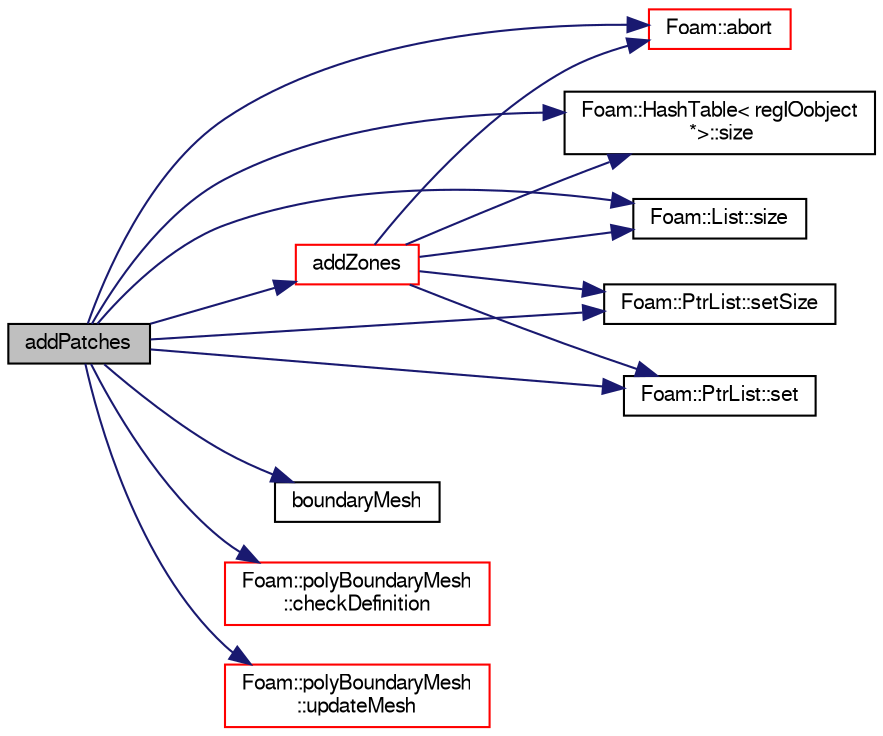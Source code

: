 digraph "addPatches"
{
  bgcolor="transparent";
  edge [fontname="FreeSans",fontsize="10",labelfontname="FreeSans",labelfontsize="10"];
  node [fontname="FreeSans",fontsize="10",shape=record];
  rankdir="LR";
  Node18445 [label="addPatches",height=0.2,width=0.4,color="black", fillcolor="grey75", style="filled", fontcolor="black"];
  Node18445 -> Node18446 [color="midnightblue",fontsize="10",style="solid",fontname="FreeSans"];
  Node18446 [label="Foam::abort",height=0.2,width=0.4,color="red",URL="$a21124.html#a447107a607d03e417307c203fa5fb44b"];
  Node18445 -> Node18489 [color="midnightblue",fontsize="10",style="solid",fontname="FreeSans"];
  Node18489 [label="addZones",height=0.2,width=0.4,color="red",URL="$a27410.html#a2e9c425fb50ce986acf3eb59fa7f1935",tooltip="Add mesh zones. "];
  Node18489 -> Node18491 [color="midnightblue",fontsize="10",style="solid",fontname="FreeSans"];
  Node18491 [label="Foam::HashTable\< regIOobject\l *\>::size",height=0.2,width=0.4,color="black",URL="$a25702.html#a47b3bf30da1eb3ab8076b5fbe00e0494",tooltip="Return number of elements in table. "];
  Node18489 -> Node18446 [color="midnightblue",fontsize="10",style="solid",fontname="FreeSans"];
  Node18489 -> Node18496 [color="midnightblue",fontsize="10",style="solid",fontname="FreeSans"];
  Node18496 [label="Foam::List::size",height=0.2,width=0.4,color="black",URL="$a25694.html#a8a5f6fa29bd4b500caf186f60245b384",tooltip="Override size to be inconsistent with allocated storage. "];
  Node18489 -> Node18497 [color="midnightblue",fontsize="10",style="solid",fontname="FreeSans"];
  Node18497 [label="Foam::PtrList::setSize",height=0.2,width=0.4,color="black",URL="$a25914.html#aedb985ffeaf1bdbfeccc2a8730405703",tooltip="Reset size of PtrList. If extending the PtrList, new entries are. "];
  Node18489 -> Node18498 [color="midnightblue",fontsize="10",style="solid",fontname="FreeSans"];
  Node18498 [label="Foam::PtrList::set",height=0.2,width=0.4,color="black",URL="$a25914.html#a2d4fe99e7a41d6359b3c1946995622a0",tooltip="Is element set. "];
  Node18445 -> Node18500 [color="midnightblue",fontsize="10",style="solid",fontname="FreeSans"];
  Node18500 [label="boundaryMesh",height=0.2,width=0.4,color="black",URL="$a27410.html#a9f2b68c134340291eda6197f47f25484",tooltip="Return boundary mesh. "];
  Node18445 -> Node18501 [color="midnightblue",fontsize="10",style="solid",fontname="FreeSans"];
  Node18501 [label="Foam::polyBoundaryMesh\l::checkDefinition",height=0.2,width=0.4,color="red",URL="$a27402.html#a039ec44911bfb8cd28ffd27a600e6fc5",tooltip="Check boundary definition. Return true if in error. "];
  Node18445 -> Node18498 [color="midnightblue",fontsize="10",style="solid",fontname="FreeSans"];
  Node18445 -> Node18497 [color="midnightblue",fontsize="10",style="solid",fontname="FreeSans"];
  Node18445 -> Node18496 [color="midnightblue",fontsize="10",style="solid",fontname="FreeSans"];
  Node18445 -> Node18491 [color="midnightblue",fontsize="10",style="solid",fontname="FreeSans"];
  Node18445 -> Node18521 [color="midnightblue",fontsize="10",style="solid",fontname="FreeSans"];
  Node18521 [label="Foam::polyBoundaryMesh\l::updateMesh",height=0.2,width=0.4,color="red",URL="$a27402.html#ae5693a309a936ac1040dd48c2881677f",tooltip="Correct polyBoundaryMesh after topology update. "];
}
